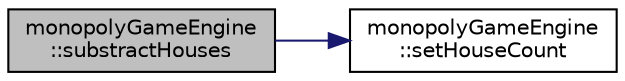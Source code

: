 digraph "monopolyGameEngine::substractHouses"
{
 // LATEX_PDF_SIZE
  edge [fontname="Helvetica",fontsize="10",labelfontname="Helvetica",labelfontsize="10"];
  node [fontname="Helvetica",fontsize="10",shape=record];
  rankdir="LR";
  Node1 [label="monopolyGameEngine\l::substractHouses",height=0.2,width=0.4,color="black", fillcolor="grey75", style="filled", fontcolor="black",tooltip=" "];
  Node1 -> Node2 [color="midnightblue",fontsize="10",style="solid",fontname="Helvetica"];
  Node2 [label="monopolyGameEngine\l::setHouseCount",height=0.2,width=0.4,color="black", fillcolor="white", style="filled",URL="$classmonopoly_game_engine.html#a69495369d29826bab9be4555184c89a3",tooltip=" "];
}
